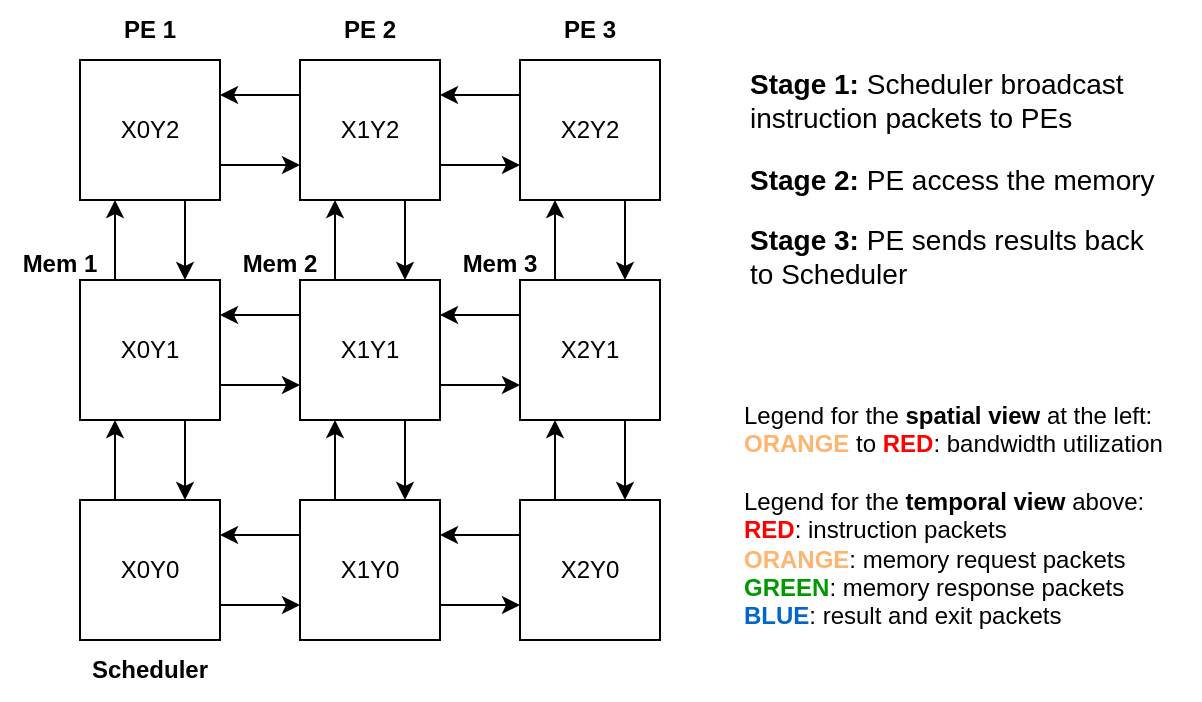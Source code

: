 <?xml version="1.0" encoding="UTF-8"?>
<mxfile version="22.0.6" type="embed">
  <diagram id="sr-Q40MSe23ARcQ6rno2" name="Page-1">
    <mxGraphModel dx="584" dy="507" grid="1" gridSize="10" guides="1" tooltips="1" connect="1" arrows="1" fold="1" page="1" pageScale="1" pageWidth="850" pageHeight="1100" math="0" shadow="0">
      <root>
        <mxCell id="0" />
        <mxCell id="1" parent="0" />
        <mxCell id="oZUTG95v8Lp6L52lAXFa-3" style="edgeStyle=orthogonalEdgeStyle;rounded=0;orthogonalLoop=1;jettySize=auto;html=1;exitX=1;exitY=0.75;exitDx=0;exitDy=0;entryX=0;entryY=0.75;entryDx=0;entryDy=0;" parent="1" source="oZUTG95v8Lp6L52lAXFa-1" target="oZUTG95v8Lp6L52lAXFa-2" edge="1">
          <mxGeometry relative="1" as="geometry">
            <mxPoint x="210" y="720" as="targetPoint" />
          </mxGeometry>
        </mxCell>
        <mxCell id="TOsESkxiF3kjRz633ONV-14" style="edgeStyle=orthogonalEdgeStyle;rounded=0;orthogonalLoop=1;jettySize=auto;html=1;entryX=0.25;entryY=1;entryDx=0;entryDy=0;exitX=0.25;exitY=0;exitDx=0;exitDy=0;" parent="1" source="oZUTG95v8Lp6L52lAXFa-1" target="TOsESkxiF3kjRz633ONV-1" edge="1">
          <mxGeometry relative="1" as="geometry" />
        </mxCell>
        <mxCell id="oZUTG95v8Lp6L52lAXFa-1" value="X0Y0" style="rounded=0;whiteSpace=wrap;html=1;" parent="1" vertex="1">
          <mxGeometry x="160" y="580" width="70" height="70" as="geometry" />
        </mxCell>
        <mxCell id="TOsESkxiF3kjRz633ONV-12" style="edgeStyle=orthogonalEdgeStyle;rounded=0;orthogonalLoop=1;jettySize=auto;html=1;entryX=0;entryY=0.75;entryDx=0;entryDy=0;exitX=1;exitY=0.75;exitDx=0;exitDy=0;" parent="1" source="oZUTG95v8Lp6L52lAXFa-2" target="TOsESkxiF3kjRz633ONV-8" edge="1">
          <mxGeometry relative="1" as="geometry" />
        </mxCell>
        <mxCell id="TOsESkxiF3kjRz633ONV-18" style="edgeStyle=orthogonalEdgeStyle;rounded=0;orthogonalLoop=1;jettySize=auto;html=1;entryX=0.25;entryY=1;entryDx=0;entryDy=0;exitX=0.25;exitY=0;exitDx=0;exitDy=0;" parent="1" source="oZUTG95v8Lp6L52lAXFa-2" target="TOsESkxiF3kjRz633ONV-3" edge="1">
          <mxGeometry relative="1" as="geometry" />
        </mxCell>
        <mxCell id="oZUTG95v8Lp6L52lAXFa-2" value="X1Y0" style="rounded=0;whiteSpace=wrap;html=1;" parent="1" vertex="1">
          <mxGeometry x="270" y="580" width="70" height="70" as="geometry" />
        </mxCell>
        <mxCell id="TOsESkxiF3kjRz633ONV-16" style="edgeStyle=orthogonalEdgeStyle;rounded=0;orthogonalLoop=1;jettySize=auto;html=1;entryX=0.75;entryY=0;entryDx=0;entryDy=0;exitX=0.75;exitY=1;exitDx=0;exitDy=0;" parent="1" source="TOsESkxiF3kjRz633ONV-1" target="oZUTG95v8Lp6L52lAXFa-1" edge="1">
          <mxGeometry relative="1" as="geometry" />
        </mxCell>
        <mxCell id="TOsESkxiF3kjRz633ONV-27" style="edgeStyle=orthogonalEdgeStyle;rounded=0;orthogonalLoop=1;jettySize=auto;html=1;entryX=0.25;entryY=1;entryDx=0;entryDy=0;exitX=0.25;exitY=0;exitDx=0;exitDy=0;" parent="1" source="TOsESkxiF3kjRz633ONV-1" target="TOsESkxiF3kjRz633ONV-2" edge="1">
          <mxGeometry relative="1" as="geometry" />
        </mxCell>
        <mxCell id="TOsESkxiF3kjRz633ONV-28" style="edgeStyle=orthogonalEdgeStyle;rounded=0;orthogonalLoop=1;jettySize=auto;html=1;entryX=0;entryY=0.75;entryDx=0;entryDy=0;exitX=1;exitY=0.75;exitDx=0;exitDy=0;" parent="1" source="TOsESkxiF3kjRz633ONV-1" target="TOsESkxiF3kjRz633ONV-3" edge="1">
          <mxGeometry relative="1" as="geometry">
            <mxPoint x="250" y="450" as="sourcePoint" />
          </mxGeometry>
        </mxCell>
        <mxCell id="TOsESkxiF3kjRz633ONV-1" value="X0Y1" style="rounded=0;whiteSpace=wrap;html=1;" parent="1" vertex="1">
          <mxGeometry x="160" y="470" width="70" height="70" as="geometry" />
        </mxCell>
        <mxCell id="TOsESkxiF3kjRz633ONV-26" style="edgeStyle=orthogonalEdgeStyle;rounded=0;orthogonalLoop=1;jettySize=auto;html=1;entryX=0.75;entryY=0;entryDx=0;entryDy=0;exitX=0.75;exitY=1;exitDx=0;exitDy=0;" parent="1" source="TOsESkxiF3kjRz633ONV-2" target="TOsESkxiF3kjRz633ONV-1" edge="1">
          <mxGeometry relative="1" as="geometry" />
        </mxCell>
        <mxCell id="TOsESkxiF3kjRz633ONV-32" style="edgeStyle=orthogonalEdgeStyle;rounded=0;orthogonalLoop=1;jettySize=auto;html=1;exitX=1;exitY=0.75;exitDx=0;exitDy=0;entryX=0;entryY=0.75;entryDx=0;entryDy=0;" parent="1" source="TOsESkxiF3kjRz633ONV-2" target="TOsESkxiF3kjRz633ONV-4" edge="1">
          <mxGeometry relative="1" as="geometry">
            <mxPoint x="250" y="330" as="sourcePoint" />
            <mxPoint x="300" y="340" as="targetPoint" />
          </mxGeometry>
        </mxCell>
        <mxCell id="TOsESkxiF3kjRz633ONV-2" value="X0Y2" style="rounded=0;whiteSpace=wrap;html=1;" parent="1" vertex="1">
          <mxGeometry x="160" y="360" width="70" height="70" as="geometry" />
        </mxCell>
        <mxCell id="TOsESkxiF3kjRz633ONV-17" style="edgeStyle=orthogonalEdgeStyle;rounded=0;orthogonalLoop=1;jettySize=auto;html=1;entryX=0.75;entryY=0;entryDx=0;entryDy=0;exitX=0.75;exitY=1;exitDx=0;exitDy=0;" parent="1" source="TOsESkxiF3kjRz633ONV-3" target="oZUTG95v8Lp6L52lAXFa-2" edge="1">
          <mxGeometry relative="1" as="geometry" />
        </mxCell>
        <mxCell id="TOsESkxiF3kjRz633ONV-25" style="edgeStyle=orthogonalEdgeStyle;rounded=0;orthogonalLoop=1;jettySize=auto;html=1;entryX=0.25;entryY=1;entryDx=0;entryDy=0;exitX=0.25;exitY=0;exitDx=0;exitDy=0;" parent="1" source="TOsESkxiF3kjRz633ONV-3" target="TOsESkxiF3kjRz633ONV-4" edge="1">
          <mxGeometry relative="1" as="geometry" />
        </mxCell>
        <mxCell id="TOsESkxiF3kjRz633ONV-29" style="edgeStyle=orthogonalEdgeStyle;rounded=0;orthogonalLoop=1;jettySize=auto;html=1;entryX=1;entryY=0.25;entryDx=0;entryDy=0;exitX=0;exitY=0.25;exitDx=0;exitDy=0;" parent="1" source="TOsESkxiF3kjRz633ONV-3" target="TOsESkxiF3kjRz633ONV-1" edge="1">
          <mxGeometry relative="1" as="geometry">
            <mxPoint x="250" y="560" as="sourcePoint" />
          </mxGeometry>
        </mxCell>
        <mxCell id="TOsESkxiF3kjRz633ONV-30" style="edgeStyle=orthogonalEdgeStyle;rounded=0;orthogonalLoop=1;jettySize=auto;html=1;exitX=1;exitY=0.75;exitDx=0;exitDy=0;entryX=0;entryY=0.75;entryDx=0;entryDy=0;" parent="1" source="TOsESkxiF3kjRz633ONV-3" target="TOsESkxiF3kjRz633ONV-6" edge="1">
          <mxGeometry relative="1" as="geometry">
            <mxPoint x="370" y="550" as="targetPoint" />
          </mxGeometry>
        </mxCell>
        <mxCell id="TOsESkxiF3kjRz633ONV-3" value="X1Y1" style="rounded=0;whiteSpace=wrap;html=1;" parent="1" vertex="1">
          <mxGeometry x="270" y="470" width="70" height="70" as="geometry" />
        </mxCell>
        <mxCell id="TOsESkxiF3kjRz633ONV-24" style="edgeStyle=orthogonalEdgeStyle;rounded=0;orthogonalLoop=1;jettySize=auto;html=1;entryX=0.75;entryY=0;entryDx=0;entryDy=0;exitX=0.75;exitY=1;exitDx=0;exitDy=0;" parent="1" source="TOsESkxiF3kjRz633ONV-4" target="TOsESkxiF3kjRz633ONV-3" edge="1">
          <mxGeometry relative="1" as="geometry" />
        </mxCell>
        <mxCell id="TOsESkxiF3kjRz633ONV-33" style="edgeStyle=orthogonalEdgeStyle;rounded=0;orthogonalLoop=1;jettySize=auto;html=1;exitX=0;exitY=0.25;exitDx=0;exitDy=0;entryX=1;entryY=0.25;entryDx=0;entryDy=0;" parent="1" source="TOsESkxiF3kjRz633ONV-4" target="TOsESkxiF3kjRz633ONV-2" edge="1">
          <mxGeometry relative="1" as="geometry">
            <mxPoint x="250" y="450" as="targetPoint" />
          </mxGeometry>
        </mxCell>
        <mxCell id="TOsESkxiF3kjRz633ONV-35" style="edgeStyle=orthogonalEdgeStyle;rounded=0;orthogonalLoop=1;jettySize=auto;html=1;exitX=1;exitY=0.75;exitDx=0;exitDy=0;entryX=0;entryY=0.75;entryDx=0;entryDy=0;" parent="1" source="TOsESkxiF3kjRz633ONV-4" target="TOsESkxiF3kjRz633ONV-5" edge="1">
          <mxGeometry relative="1" as="geometry">
            <mxPoint x="350" y="410" as="sourcePoint" />
            <mxPoint x="360" y="440" as="targetPoint" />
          </mxGeometry>
        </mxCell>
        <mxCell id="TOsESkxiF3kjRz633ONV-4" value="X1Y2" style="rounded=0;whiteSpace=wrap;html=1;" parent="1" vertex="1">
          <mxGeometry x="270" y="360" width="70" height="70" as="geometry" />
        </mxCell>
        <mxCell id="TOsESkxiF3kjRz633ONV-21" style="edgeStyle=orthogonalEdgeStyle;rounded=0;orthogonalLoop=1;jettySize=auto;html=1;entryX=0.75;entryY=0;entryDx=0;entryDy=0;exitX=0.75;exitY=1;exitDx=0;exitDy=0;" parent="1" source="TOsESkxiF3kjRz633ONV-5" target="TOsESkxiF3kjRz633ONV-6" edge="1">
          <mxGeometry relative="1" as="geometry" />
        </mxCell>
        <mxCell id="TOsESkxiF3kjRz633ONV-36" style="edgeStyle=orthogonalEdgeStyle;rounded=0;orthogonalLoop=1;jettySize=auto;html=1;entryX=1;entryY=0.25;entryDx=0;entryDy=0;exitX=0;exitY=0.25;exitDx=0;exitDy=0;" parent="1" source="TOsESkxiF3kjRz633ONV-5" target="TOsESkxiF3kjRz633ONV-4" edge="1">
          <mxGeometry relative="1" as="geometry" />
        </mxCell>
        <mxCell id="TOsESkxiF3kjRz633ONV-5" value="X2Y2" style="rounded=0;whiteSpace=wrap;html=1;" parent="1" vertex="1">
          <mxGeometry x="380" y="360" width="70" height="70" as="geometry" />
        </mxCell>
        <mxCell id="TOsESkxiF3kjRz633ONV-19" style="edgeStyle=orthogonalEdgeStyle;rounded=0;orthogonalLoop=1;jettySize=auto;html=1;entryX=0.75;entryY=0;entryDx=0;entryDy=0;exitX=0.75;exitY=1;exitDx=0;exitDy=0;" parent="1" source="TOsESkxiF3kjRz633ONV-6" target="TOsESkxiF3kjRz633ONV-8" edge="1">
          <mxGeometry relative="1" as="geometry" />
        </mxCell>
        <mxCell id="TOsESkxiF3kjRz633ONV-22" style="edgeStyle=orthogonalEdgeStyle;rounded=0;orthogonalLoop=1;jettySize=auto;html=1;entryX=0.25;entryY=1;entryDx=0;entryDy=0;exitX=0.25;exitY=0;exitDx=0;exitDy=0;" parent="1" source="TOsESkxiF3kjRz633ONV-6" target="TOsESkxiF3kjRz633ONV-5" edge="1">
          <mxGeometry relative="1" as="geometry" />
        </mxCell>
        <mxCell id="TOsESkxiF3kjRz633ONV-31" style="edgeStyle=orthogonalEdgeStyle;rounded=0;orthogonalLoop=1;jettySize=auto;html=1;exitX=0;exitY=0.25;exitDx=0;exitDy=0;entryX=1;entryY=0.25;entryDx=0;entryDy=0;" parent="1" source="TOsESkxiF3kjRz633ONV-6" target="TOsESkxiF3kjRz633ONV-3" edge="1">
          <mxGeometry relative="1" as="geometry">
            <mxPoint x="350" y="550" as="targetPoint" />
          </mxGeometry>
        </mxCell>
        <mxCell id="TOsESkxiF3kjRz633ONV-6" value="X2Y1" style="rounded=0;whiteSpace=wrap;html=1;" parent="1" vertex="1">
          <mxGeometry x="380" y="470" width="70" height="70" as="geometry" />
        </mxCell>
        <mxCell id="TOsESkxiF3kjRz633ONV-20" style="edgeStyle=orthogonalEdgeStyle;rounded=0;orthogonalLoop=1;jettySize=auto;html=1;entryX=0.25;entryY=1;entryDx=0;entryDy=0;exitX=0.25;exitY=0;exitDx=0;exitDy=0;" parent="1" source="TOsESkxiF3kjRz633ONV-8" target="TOsESkxiF3kjRz633ONV-6" edge="1">
          <mxGeometry relative="1" as="geometry" />
        </mxCell>
        <mxCell id="TOsESkxiF3kjRz633ONV-8" value="X2Y0" style="rounded=0;whiteSpace=wrap;html=1;" parent="1" vertex="1">
          <mxGeometry x="380" y="580" width="70" height="70" as="geometry" />
        </mxCell>
        <mxCell id="TOsESkxiF3kjRz633ONV-9" style="edgeStyle=orthogonalEdgeStyle;rounded=0;orthogonalLoop=1;jettySize=auto;html=1;exitX=0;exitY=0.25;exitDx=0;exitDy=0;entryX=1;entryY=0.25;entryDx=0;entryDy=0;" parent="1" source="oZUTG95v8Lp6L52lAXFa-2" target="oZUTG95v8Lp6L52lAXFa-1" edge="1">
          <mxGeometry relative="1" as="geometry">
            <mxPoint x="240" y="608" as="sourcePoint" />
            <mxPoint x="250" y="580" as="targetPoint" />
          </mxGeometry>
        </mxCell>
        <mxCell id="TOsESkxiF3kjRz633ONV-13" style="edgeStyle=orthogonalEdgeStyle;rounded=0;orthogonalLoop=1;jettySize=auto;html=1;entryX=1;entryY=0.25;entryDx=0;entryDy=0;exitX=0;exitY=0.25;exitDx=0;exitDy=0;" parent="1" source="TOsESkxiF3kjRz633ONV-8" target="oZUTG95v8Lp6L52lAXFa-2" edge="1">
          <mxGeometry relative="1" as="geometry">
            <mxPoint x="350" y="608" as="sourcePoint" />
            <mxPoint x="390" y="608" as="targetPoint" />
          </mxGeometry>
        </mxCell>
        <mxCell id="2" value="PE 1" style="text;html=1;strokeColor=none;fillColor=none;align=center;verticalAlign=middle;whiteSpace=wrap;rounded=0;fontStyle=1" parent="1" vertex="1">
          <mxGeometry x="165" y="330" width="60" height="30" as="geometry" />
        </mxCell>
        <mxCell id="3" value="PE 2" style="text;html=1;strokeColor=none;fillColor=none;align=center;verticalAlign=middle;whiteSpace=wrap;rounded=0;fontStyle=1" parent="1" vertex="1">
          <mxGeometry x="275" y="330" width="60" height="30" as="geometry" />
        </mxCell>
        <mxCell id="5" value="PE 3" style="text;html=1;strokeColor=none;fillColor=none;align=center;verticalAlign=middle;whiteSpace=wrap;rounded=0;fontStyle=1" parent="1" vertex="1">
          <mxGeometry x="385" y="330" width="60" height="30" as="geometry" />
        </mxCell>
        <mxCell id="9" value="&lt;div&gt;Mem 1&lt;/div&gt;" style="text;html=1;strokeColor=none;fillColor=none;align=center;verticalAlign=middle;whiteSpace=wrap;rounded=0;fontStyle=1" parent="1" vertex="1">
          <mxGeometry x="120" y="447" width="60" height="30" as="geometry" />
        </mxCell>
        <mxCell id="10" value="&lt;div&gt;Mem 3&lt;br&gt;&lt;/div&gt;" style="text;html=1;strokeColor=none;fillColor=none;align=center;verticalAlign=middle;whiteSpace=wrap;rounded=0;fontStyle=1" parent="1" vertex="1">
          <mxGeometry x="340" y="447" width="60" height="30" as="geometry" />
        </mxCell>
        <mxCell id="13" value="Scheduler" style="text;html=1;strokeColor=none;fillColor=none;align=center;verticalAlign=middle;whiteSpace=wrap;rounded=0;fontStyle=1" parent="1" vertex="1">
          <mxGeometry x="165" y="650" width="60" height="30" as="geometry" />
        </mxCell>
        <mxCell id="14" value="&lt;div&gt;Mem 2&lt;br&gt;&lt;/div&gt;" style="text;html=1;strokeColor=none;fillColor=none;align=center;verticalAlign=middle;whiteSpace=wrap;rounded=0;fontStyle=1" parent="1" vertex="1">
          <mxGeometry x="230" y="447" width="60" height="30" as="geometry" />
        </mxCell>
        <mxCell id="15" value="&lt;p style=&quot;font-size: 14px;&quot;&gt;&lt;font style=&quot;font-size: 14px;&quot;&gt;&lt;b&gt;Stage 1:&lt;/b&gt; Scheduler broadcast instruction packets to PEs&lt;br&gt;&lt;/font&gt;&lt;/p&gt;&lt;p style=&quot;font-size: 14px;&quot;&gt;&lt;font style=&quot;font-size: 14px;&quot;&gt;&lt;b&gt;Stage 2:&lt;/b&gt; PE access the memory&lt;/font&gt;&lt;/p&gt;&lt;p style=&quot;font-size: 14px;&quot;&gt;&lt;font style=&quot;font-size: 14px;&quot;&gt;&lt;b&gt;Stage 3:&lt;/b&gt; PE sends results back to Scheduler&lt;font style=&quot;font-size: 14px;&quot;&gt;&lt;br&gt;&lt;/font&gt;&lt;/font&gt;&lt;/p&gt;" style="text;html=1;strokeColor=none;fillColor=none;spacing=5;spacingTop=-20;whiteSpace=wrap;overflow=hidden;rounded=0;" parent="1" vertex="1">
          <mxGeometry x="490" y="360" width="220" height="120" as="geometry" />
        </mxCell>
        <mxCell id="16" value="&lt;div align=&quot;left&quot;&gt;&lt;br&gt;&lt;/div&gt;&lt;div align=&quot;left&quot;&gt;Legend for the &lt;b&gt;spatial view&lt;/b&gt; at the left:&lt;br&gt;&lt;/div&gt;&lt;div align=&quot;left&quot;&gt;&lt;font color=&quot;#ffb570&quot;&gt;&lt;b&gt;ORANGE&lt;/b&gt;&lt;/font&gt; to&amp;nbsp;&lt;font color=&quot;#ff0000&quot;&gt;&lt;b&gt;RED&lt;/b&gt;&lt;/font&gt;: bandwidth utilization&lt;br&gt;&lt;/div&gt;&lt;div align=&quot;left&quot;&gt;&lt;br&gt;&lt;/div&gt;&lt;div align=&quot;left&quot;&gt;Legend for the &lt;b&gt;temporal view&lt;/b&gt; above:&lt;/div&gt;&lt;div align=&quot;left&quot;&gt;&lt;font color=&quot;#ff0000&quot;&gt;&lt;b&gt;RED&lt;/b&gt;&lt;/font&gt;: instruction packets&lt;/div&gt;&lt;div align=&quot;left&quot;&gt;&lt;font color=&quot;#ffb570&quot;&gt;&lt;b&gt;ORANGE&lt;/b&gt;&lt;/font&gt;: memory request packets&lt;br&gt;&lt;font color=&quot;#009900&quot;&gt;&lt;b&gt;GREEN&lt;/b&gt;&lt;/font&gt;: memory response packets&lt;br&gt;&lt;/div&gt;&lt;div align=&quot;left&quot;&gt;&lt;font color=&quot;#0066cc&quot;&gt;&lt;b&gt;BLUE&lt;/b&gt;&lt;/font&gt;: result and exit packets&lt;br&gt;&lt;/div&gt;&lt;div align=&quot;left&quot;&gt;&lt;br&gt;&lt;/div&gt;&lt;div align=&quot;left&quot;&gt;&lt;br&gt; &lt;/div&gt;" style="text;html=1;strokeColor=none;fillColor=none;align=left;verticalAlign=middle;whiteSpace=wrap;rounded=0;" parent="1" vertex="1">
          <mxGeometry x="490" y="580" width="230" height="30" as="geometry" />
        </mxCell>
      </root>
    </mxGraphModel>
  </diagram>
</mxfile>
